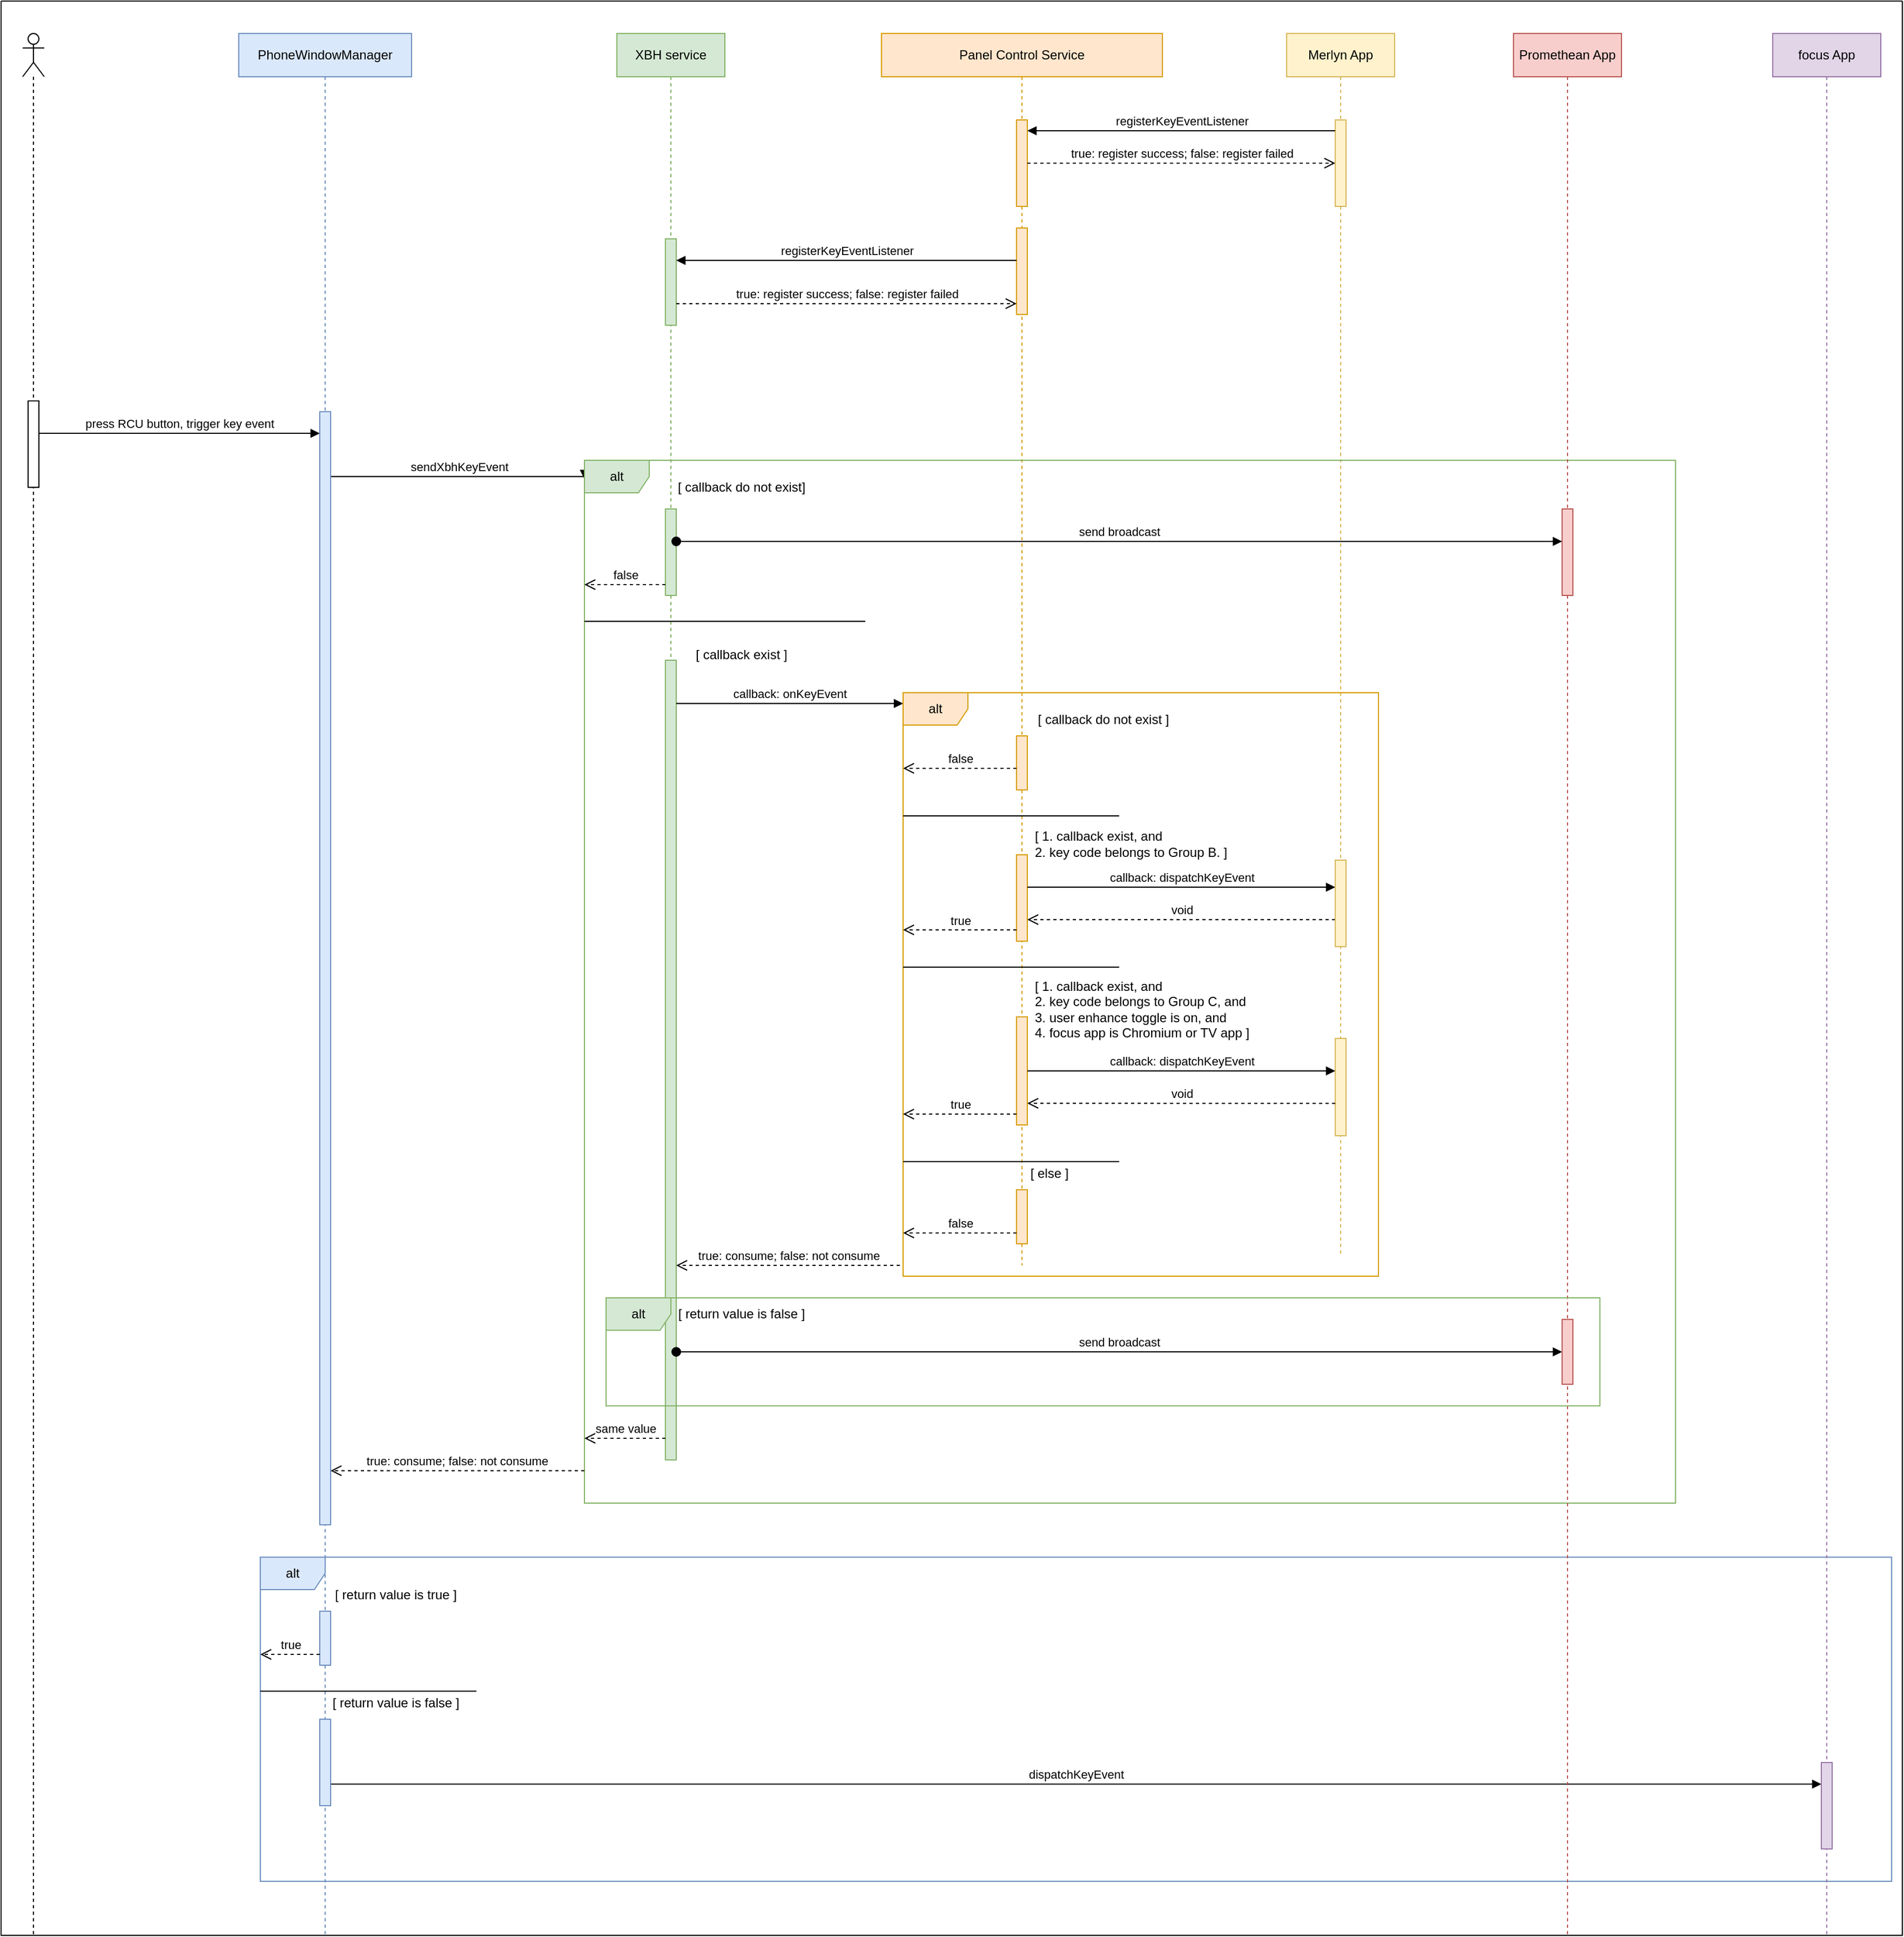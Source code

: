 <mxfile version="21.0.2" type="github">
  <diagram name="Page-1" id="Iv7mJayoe5ap2ETNNHTu">
    <mxGraphModel dx="2280" dy="1380" grid="1" gridSize="10" guides="1" tooltips="1" connect="1" arrows="1" fold="1" page="1" pageScale="1" pageWidth="850" pageHeight="1100" math="0" shadow="0">
      <root>
        <mxCell id="0" />
        <mxCell id="1" parent="0" />
        <mxCell id="XDO1bSZa6HCcQc958d6B-104" value="" style="swimlane;startSize=0;fillStyle=auto;strokeColor=default;gradientColor=default;" parent="1" vertex="1">
          <mxGeometry width="1760" height="1790" as="geometry">
            <mxRectangle width="50" height="40" as="alternateBounds" />
          </mxGeometry>
        </mxCell>
        <mxCell id="XDO1bSZa6HCcQc958d6B-17" value="press RCU button, trigger key event" style="html=1;verticalAlign=bottom;endArrow=block;edgeStyle=elbowEdgeStyle;elbow=vertical;curved=0;rounded=0;startArrow=none;" parent="XDO1bSZa6HCcQc958d6B-104" source="XDO1bSZa6HCcQc958d6B-19" target="XDO1bSZa6HCcQc958d6B-18" edge="1">
          <mxGeometry width="80" relative="1" as="geometry">
            <mxPoint x="395" y="510" as="sourcePoint" />
            <mxPoint x="245" y="410" as="targetPoint" />
            <Array as="points">
              <mxPoint x="235" y="400" />
            </Array>
            <mxPoint as="offset" />
          </mxGeometry>
        </mxCell>
        <mxCell id="XDO1bSZa6HCcQc958d6B-23" value="sendXbhKeyEvent" style="html=1;verticalAlign=bottom;endArrow=block;edgeStyle=elbowEdgeStyle;elbow=vertical;curved=0;rounded=0;entryX=0;entryY=0.018;entryDx=0;entryDy=0;entryPerimeter=0;" parent="XDO1bSZa6HCcQc958d6B-104" source="XDO1bSZa6HCcQc958d6B-18" target="XDO1bSZa6HCcQc958d6B-124" edge="1">
          <mxGeometry width="80" relative="1" as="geometry">
            <mxPoint x="295" y="420" as="sourcePoint" />
            <mxPoint x="450" y="450" as="targetPoint" />
            <Array as="points">
              <mxPoint x="530" y="440" />
              <mxPoint x="410" y="430" />
              <mxPoint x="455" y="410" />
            </Array>
          </mxGeometry>
        </mxCell>
        <mxCell id="XDO1bSZa6HCcQc958d6B-84" value="dispatchKeyEvent" style="html=1;verticalAlign=bottom;endArrow=block;edgeStyle=elbowEdgeStyle;elbow=vertical;curved=0;rounded=0;" parent="XDO1bSZa6HCcQc958d6B-104" source="XDO1bSZa6HCcQc958d6B-42" target="XDO1bSZa6HCcQc958d6B-85" edge="1">
          <mxGeometry width="80" relative="1" as="geometry">
            <mxPoint x="560" y="1270" as="sourcePoint" />
            <mxPoint x="1120" y="1355" as="targetPoint" />
            <Array as="points">
              <mxPoint x="860" y="1650" />
              <mxPoint x="370" y="1620" />
              <mxPoint x="740" y="1570" />
            </Array>
          </mxGeometry>
        </mxCell>
        <mxCell id="XDO1bSZa6HCcQc958d6B-86" value="alt" style="shape=umlFrame;whiteSpace=wrap;html=1;pointerEvents=0;fillColor=#dae8fc;strokeColor=#6c8ebf;" parent="XDO1bSZa6HCcQc958d6B-104" vertex="1">
          <mxGeometry x="240" y="1440" width="1510" height="300" as="geometry" />
        </mxCell>
        <mxCell id="XDO1bSZa6HCcQc958d6B-87" value="[ return value is true ]" style="text;html=1;align=center;verticalAlign=middle;resizable=0;points=[];autosize=1;strokeColor=none;fillColor=none;" parent="XDO1bSZa6HCcQc958d6B-104" vertex="1">
          <mxGeometry x="295" y="1460" width="140" height="30" as="geometry" />
        </mxCell>
        <mxCell id="XDO1bSZa6HCcQc958d6B-21" value="XBH service" style="shape=umlLifeline;perimeter=lifelinePerimeter;whiteSpace=wrap;html=1;container=1;dropTarget=0;collapsible=0;recursiveResize=0;outlineConnect=0;portConstraint=eastwest;newEdgeStyle={&quot;edgeStyle&quot;:&quot;elbowEdgeStyle&quot;,&quot;elbow&quot;:&quot;vertical&quot;,&quot;curved&quot;:0,&quot;rounded&quot;:0};fillColor=#d5e8d4;strokeColor=#82b366;" parent="XDO1bSZa6HCcQc958d6B-104" vertex="1">
          <mxGeometry x="570" y="30" width="100" height="1150" as="geometry" />
        </mxCell>
        <mxCell id="XDO1bSZa6HCcQc958d6B-121" value="" style="html=1;points=[];perimeter=orthogonalPerimeter;outlineConnect=0;targetShapes=umlLifeline;portConstraint=eastwest;newEdgeStyle={&quot;edgeStyle&quot;:&quot;elbowEdgeStyle&quot;,&quot;elbow&quot;:&quot;vertical&quot;,&quot;curved&quot;:0,&quot;rounded&quot;:0};fillStyle=auto;strokeColor=#82b366;fillColor=#d5e8d4;" parent="XDO1bSZa6HCcQc958d6B-21" vertex="1">
          <mxGeometry x="45" y="190" width="10" height="80" as="geometry" />
        </mxCell>
        <mxCell id="x0QpQ54GY_OKKBWYzhXL-3" value="" style="html=1;points=[];perimeter=orthogonalPerimeter;outlineConnect=0;targetShapes=umlLifeline;portConstraint=eastwest;newEdgeStyle={&quot;edgeStyle&quot;:&quot;elbowEdgeStyle&quot;,&quot;elbow&quot;:&quot;vertical&quot;,&quot;curved&quot;:0,&quot;rounded&quot;:0};fillColor=#d5e8d4;strokeColor=#82b366;" parent="XDO1bSZa6HCcQc958d6B-21" vertex="1">
          <mxGeometry x="45" y="440" width="10" height="80" as="geometry" />
        </mxCell>
        <mxCell id="XDO1bSZa6HCcQc958d6B-80" value="focus App" style="shape=umlLifeline;perimeter=lifelinePerimeter;whiteSpace=wrap;html=1;container=1;dropTarget=0;collapsible=0;recursiveResize=0;outlineConnect=0;portConstraint=eastwest;newEdgeStyle={&quot;edgeStyle&quot;:&quot;elbowEdgeStyle&quot;,&quot;elbow&quot;:&quot;vertical&quot;,&quot;curved&quot;:0,&quot;rounded&quot;:0};fillColor=#e1d5e7;strokeColor=#9673a6;" parent="XDO1bSZa6HCcQc958d6B-104" vertex="1">
          <mxGeometry x="1640" y="30" width="100" height="1760" as="geometry" />
        </mxCell>
        <mxCell id="XDO1bSZa6HCcQc958d6B-85" value="" style="html=1;points=[];perimeter=orthogonalPerimeter;outlineConnect=0;targetShapes=umlLifeline;portConstraint=eastwest;newEdgeStyle={&quot;edgeStyle&quot;:&quot;elbowEdgeStyle&quot;,&quot;elbow&quot;:&quot;vertical&quot;,&quot;curved&quot;:0,&quot;rounded&quot;:0};fillColor=#e1d5e7;strokeColor=#9673a6;" parent="XDO1bSZa6HCcQc958d6B-80" vertex="1">
          <mxGeometry x="45" y="1600" width="10" height="80" as="geometry" />
        </mxCell>
        <mxCell id="XDO1bSZa6HCcQc958d6B-44" value="Panel Control Service" style="shape=umlLifeline;perimeter=lifelinePerimeter;whiteSpace=wrap;html=1;container=1;dropTarget=0;collapsible=0;recursiveResize=0;outlineConnect=0;portConstraint=eastwest;newEdgeStyle={&quot;edgeStyle&quot;:&quot;elbowEdgeStyle&quot;,&quot;elbow&quot;:&quot;vertical&quot;,&quot;curved&quot;:0,&quot;rounded&quot;:0};fillColor=#ffe6cc;strokeColor=#d79b00;" parent="XDO1bSZa6HCcQc958d6B-104" vertex="1">
          <mxGeometry x="815" y="30" width="260" height="1140" as="geometry" />
        </mxCell>
        <mxCell id="XDO1bSZa6HCcQc958d6B-117" value="" style="html=1;points=[];perimeter=orthogonalPerimeter;outlineConnect=0;targetShapes=umlLifeline;portConstraint=eastwest;newEdgeStyle={&quot;edgeStyle&quot;:&quot;elbowEdgeStyle&quot;,&quot;elbow&quot;:&quot;vertical&quot;,&quot;curved&quot;:0,&quot;rounded&quot;:0};fillStyle=auto;strokeColor=#d79b00;fillColor=#ffe6cc;" parent="XDO1bSZa6HCcQc958d6B-44" vertex="1">
          <mxGeometry x="125" y="80" width="10" height="80" as="geometry" />
        </mxCell>
        <mxCell id="XDO1bSZa6HCcQc958d6B-120" value="" style="html=1;points=[];perimeter=orthogonalPerimeter;outlineConnect=0;targetShapes=umlLifeline;portConstraint=eastwest;newEdgeStyle={&quot;edgeStyle&quot;:&quot;elbowEdgeStyle&quot;,&quot;elbow&quot;:&quot;vertical&quot;,&quot;curved&quot;:0,&quot;rounded&quot;:0};fillStyle=auto;strokeColor=#d79b00;fillColor=#ffe6cc;" parent="XDO1bSZa6HCcQc958d6B-44" vertex="1">
          <mxGeometry x="125" y="180" width="10" height="80" as="geometry" />
        </mxCell>
        <mxCell id="bfMf8_w3wYduv8oGfDoK-2" value="" style="html=1;points=[];perimeter=orthogonalPerimeter;outlineConnect=0;targetShapes=umlLifeline;portConstraint=eastwest;newEdgeStyle={&quot;edgeStyle&quot;:&quot;elbowEdgeStyle&quot;,&quot;elbow&quot;:&quot;vertical&quot;,&quot;curved&quot;:0,&quot;rounded&quot;:0};fillColor=#ffe6cc;strokeColor=#d79b00;" parent="XDO1bSZa6HCcQc958d6B-44" vertex="1">
          <mxGeometry x="125" y="760" width="10" height="80" as="geometry" />
        </mxCell>
        <mxCell id="XDO1bSZa6HCcQc958d6B-79" value="Merlyn App" style="shape=umlLifeline;perimeter=lifelinePerimeter;whiteSpace=wrap;html=1;container=1;dropTarget=0;collapsible=0;recursiveResize=0;outlineConnect=0;portConstraint=eastwest;newEdgeStyle={&quot;edgeStyle&quot;:&quot;elbowEdgeStyle&quot;,&quot;elbow&quot;:&quot;vertical&quot;,&quot;curved&quot;:0,&quot;rounded&quot;:0};fillColor=#fff2cc;strokeColor=#d6b656;" parent="XDO1bSZa6HCcQc958d6B-104" vertex="1">
          <mxGeometry x="1190" y="30" width="100" height="1130" as="geometry" />
        </mxCell>
        <mxCell id="XDO1bSZa6HCcQc958d6B-116" value="" style="html=1;points=[];perimeter=orthogonalPerimeter;outlineConnect=0;targetShapes=umlLifeline;portConstraint=eastwest;newEdgeStyle={&quot;edgeStyle&quot;:&quot;elbowEdgeStyle&quot;,&quot;elbow&quot;:&quot;vertical&quot;,&quot;curved&quot;:0,&quot;rounded&quot;:0};fillStyle=auto;strokeColor=#d6b656;fillColor=#fff2cc;" parent="XDO1bSZa6HCcQc958d6B-79" vertex="1">
          <mxGeometry x="45" y="80" width="10" height="80" as="geometry" />
        </mxCell>
        <mxCell id="XDO1bSZa6HCcQc958d6B-22" value="" style="html=1;points=[];perimeter=orthogonalPerimeter;outlineConnect=0;targetShapes=umlLifeline;portConstraint=eastwest;newEdgeStyle={&quot;edgeStyle&quot;:&quot;elbowEdgeStyle&quot;,&quot;elbow&quot;:&quot;vertical&quot;,&quot;curved&quot;:0,&quot;rounded&quot;:0};fillColor=#d5e8d4;strokeColor=#82b366;" parent="XDO1bSZa6HCcQc958d6B-104" vertex="1">
          <mxGeometry x="615" y="610" width="10" height="740" as="geometry" />
        </mxCell>
        <mxCell id="XDO1bSZa6HCcQc958d6B-118" value="registerKeyEventListener" style="html=1;verticalAlign=bottom;endArrow=block;edgeStyle=elbowEdgeStyle;elbow=vertical;curved=0;rounded=0;" parent="XDO1bSZa6HCcQc958d6B-104" source="XDO1bSZa6HCcQc958d6B-116" target="XDO1bSZa6HCcQc958d6B-117" edge="1">
          <mxGeometry relative="1" as="geometry">
            <mxPoint x="1410" y="120" as="sourcePoint" />
            <Array as="points">
              <mxPoint x="1150" y="120" />
            </Array>
          </mxGeometry>
        </mxCell>
        <mxCell id="XDO1bSZa6HCcQc958d6B-119" value="true: register success; false: register failed" style="html=1;verticalAlign=bottom;endArrow=open;dashed=1;endSize=8;edgeStyle=elbowEdgeStyle;elbow=vertical;curved=0;rounded=0;" parent="XDO1bSZa6HCcQc958d6B-104" source="XDO1bSZa6HCcQc958d6B-117" target="XDO1bSZa6HCcQc958d6B-116" edge="1">
          <mxGeometry relative="1" as="geometry">
            <mxPoint x="1400" y="150" as="targetPoint" />
          </mxGeometry>
        </mxCell>
        <mxCell id="XDO1bSZa6HCcQc958d6B-124" value="alt" style="shape=umlFrame;whiteSpace=wrap;html=1;pointerEvents=0;fillStyle=auto;strokeColor=#82b366;fillColor=#d5e8d4;" parent="XDO1bSZa6HCcQc958d6B-104" vertex="1">
          <mxGeometry x="540" y="425" width="1010" height="965" as="geometry" />
        </mxCell>
        <mxCell id="XDO1bSZa6HCcQc958d6B-122" value="registerKeyEventListener" style="html=1;verticalAlign=bottom;endArrow=block;edgeStyle=elbowEdgeStyle;elbow=vertical;curved=0;rounded=0;" parent="XDO1bSZa6HCcQc958d6B-104" source="XDO1bSZa6HCcQc958d6B-120" target="XDO1bSZa6HCcQc958d6B-121" edge="1">
          <mxGeometry relative="1" as="geometry">
            <mxPoint x="690" y="220" as="sourcePoint" />
            <Array as="points">
              <mxPoint x="750" y="240" />
            </Array>
          </mxGeometry>
        </mxCell>
        <mxCell id="XDO1bSZa6HCcQc958d6B-123" value="true: register success; false: register failed" style="html=1;verticalAlign=bottom;endArrow=open;dashed=1;endSize=8;edgeStyle=elbowEdgeStyle;elbow=vertical;curved=0;rounded=0;" parent="XDO1bSZa6HCcQc958d6B-104" source="XDO1bSZa6HCcQc958d6B-121" target="XDO1bSZa6HCcQc958d6B-120" edge="1">
          <mxGeometry relative="1" as="geometry">
            <mxPoint x="690" y="295" as="targetPoint" />
            <Array as="points">
              <mxPoint x="800" y="280" />
            </Array>
          </mxGeometry>
        </mxCell>
        <mxCell id="XDO1bSZa6HCcQc958d6B-125" value="[ callback exist ]" style="text;html=1;align=center;verticalAlign=middle;resizable=0;points=[];autosize=1;strokeColor=none;fillColor=none;" parent="XDO1bSZa6HCcQc958d6B-104" vertex="1">
          <mxGeometry x="630" y="590" width="110" height="30" as="geometry" />
        </mxCell>
        <mxCell id="XDO1bSZa6HCcQc958d6B-46" value="callback: onKeyEvent" style="html=1;verticalAlign=bottom;endArrow=block;edgeStyle=elbowEdgeStyle;elbow=vertical;curved=0;rounded=0;" parent="XDO1bSZa6HCcQc958d6B-104" target="XDO1bSZa6HCcQc958d6B-106" edge="1">
          <mxGeometry relative="1" as="geometry">
            <mxPoint x="625" y="650" as="sourcePoint" />
            <Array as="points">
              <mxPoint x="765" y="650" />
              <mxPoint x="745" y="600" />
            </Array>
          </mxGeometry>
        </mxCell>
        <mxCell id="XDO1bSZa6HCcQc958d6B-106" value="alt" style="shape=umlFrame;whiteSpace=wrap;html=1;pointerEvents=0;fillStyle=auto;strokeColor=#d79b00;fillColor=#ffe6cc;" parent="XDO1bSZa6HCcQc958d6B-104" vertex="1">
          <mxGeometry x="835" y="640" width="440" height="540" as="geometry" />
        </mxCell>
        <mxCell id="XDO1bSZa6HCcQc958d6B-115" value="true: consume; false: not consume" style="html=1;verticalAlign=bottom;endArrow=open;dashed=1;endSize=8;edgeStyle=elbowEdgeStyle;elbow=vertical;curved=0;rounded=0;" parent="XDO1bSZa6HCcQc958d6B-104" edge="1">
          <mxGeometry relative="1" as="geometry">
            <mxPoint x="832" y="1170" as="sourcePoint" />
            <mxPoint x="625" y="1170" as="targetPoint" />
            <Array as="points">
              <mxPoint x="730" y="1170" />
              <mxPoint x="675" y="910" />
              <mxPoint x="835" y="911" />
            </Array>
          </mxGeometry>
        </mxCell>
        <mxCell id="x0QpQ54GY_OKKBWYzhXL-2" value="[ callback do not exist]" style="text;html=1;align=center;verticalAlign=middle;resizable=0;points=[];autosize=1;strokeColor=none;fillColor=none;" parent="XDO1bSZa6HCcQc958d6B-104" vertex="1">
          <mxGeometry x="615" y="435" width="140" height="30" as="geometry" />
        </mxCell>
        <mxCell id="x0QpQ54GY_OKKBWYzhXL-6" value="false" style="html=1;verticalAlign=bottom;endArrow=open;dashed=1;endSize=8;edgeStyle=elbowEdgeStyle;elbow=vertical;curved=0;rounded=0;" parent="XDO1bSZa6HCcQc958d6B-104" source="x0QpQ54GY_OKKBWYzhXL-3" edge="1">
          <mxGeometry relative="1" as="geometry">
            <mxPoint x="650" y="450" as="sourcePoint" />
            <mxPoint x="540" y="540" as="targetPoint" />
            <Array as="points">
              <mxPoint x="580" y="540" />
              <mxPoint x="550" y="503" />
            </Array>
          </mxGeometry>
        </mxCell>
        <mxCell id="x0QpQ54GY_OKKBWYzhXL-7" value="" style="line;strokeWidth=1;fillColor=none;align=left;verticalAlign=middle;spacingTop=-1;spacingLeft=3;spacingRight=3;rotatable=0;labelPosition=right;points=[];portConstraint=eastwest;strokeColor=inherit;" parent="XDO1bSZa6HCcQc958d6B-104" vertex="1">
          <mxGeometry x="540" y="570" width="260" height="8" as="geometry" />
        </mxCell>
        <mxCell id="x0QpQ54GY_OKKBWYzhXL-8" value="[ callback do not exist ]" style="text;html=1;align=center;verticalAlign=middle;resizable=0;points=[];autosize=1;strokeColor=none;fillColor=none;" parent="XDO1bSZa6HCcQc958d6B-104" vertex="1">
          <mxGeometry x="950" y="650" width="140" height="30" as="geometry" />
        </mxCell>
        <mxCell id="x0QpQ54GY_OKKBWYzhXL-9" value="" style="html=1;points=[];perimeter=orthogonalPerimeter;outlineConnect=0;targetShapes=umlLifeline;portConstraint=eastwest;newEdgeStyle={&quot;edgeStyle&quot;:&quot;elbowEdgeStyle&quot;,&quot;elbow&quot;:&quot;vertical&quot;,&quot;curved&quot;:0,&quot;rounded&quot;:0};fillColor=#ffe6cc;strokeColor=#d79b00;" parent="XDO1bSZa6HCcQc958d6B-104" vertex="1">
          <mxGeometry x="940" y="680" width="10" height="50" as="geometry" />
        </mxCell>
        <mxCell id="x0QpQ54GY_OKKBWYzhXL-23" value="[ return value is false ]" style="text;html=1;align=center;verticalAlign=middle;resizable=0;points=[];autosize=1;strokeColor=none;fillColor=none;" parent="XDO1bSZa6HCcQc958d6B-104" vertex="1">
          <mxGeometry x="295" y="1560" width="140" height="30" as="geometry" />
        </mxCell>
        <mxCell id="x0QpQ54GY_OKKBWYzhXL-13" value="" style="html=1;points=[];perimeter=orthogonalPerimeter;outlineConnect=0;targetShapes=umlLifeline;portConstraint=eastwest;newEdgeStyle={&quot;edgeStyle&quot;:&quot;elbowEdgeStyle&quot;,&quot;elbow&quot;:&quot;vertical&quot;,&quot;curved&quot;:0,&quot;rounded&quot;:0};fillColor=#ffe6cc;strokeColor=#d79b00;" parent="XDO1bSZa6HCcQc958d6B-104" vertex="1">
          <mxGeometry x="940" y="940" width="10" height="100" as="geometry" />
        </mxCell>
        <mxCell id="XDO1bSZa6HCcQc958d6B-81" value="" style="html=1;points=[];perimeter=orthogonalPerimeter;outlineConnect=0;targetShapes=umlLifeline;portConstraint=eastwest;newEdgeStyle={&quot;edgeStyle&quot;:&quot;elbowEdgeStyle&quot;,&quot;elbow&quot;:&quot;vertical&quot;,&quot;curved&quot;:0,&quot;rounded&quot;:0};fillColor=#fff2cc;strokeColor=#d6b656;" parent="XDO1bSZa6HCcQc958d6B-104" vertex="1">
          <mxGeometry x="1235" y="960" width="10" height="90" as="geometry" />
        </mxCell>
        <mxCell id="XDO1bSZa6HCcQc958d6B-82" value="callback: dispatchKeyEvent" style="html=1;verticalAlign=bottom;endArrow=block;edgeStyle=elbowEdgeStyle;elbow=vertical;curved=0;rounded=0;" parent="XDO1bSZa6HCcQc958d6B-104" source="x0QpQ54GY_OKKBWYzhXL-13" target="XDO1bSZa6HCcQc958d6B-81" edge="1">
          <mxGeometry relative="1" as="geometry">
            <mxPoint x="1025" y="970" as="sourcePoint" />
            <Array as="points">
              <mxPoint x="1100" y="990" />
            </Array>
          </mxGeometry>
        </mxCell>
        <mxCell id="XDO1bSZa6HCcQc958d6B-45" value="" style="html=1;points=[];perimeter=orthogonalPerimeter;outlineConnect=0;targetShapes=umlLifeline;portConstraint=eastwest;newEdgeStyle={&quot;edgeStyle&quot;:&quot;elbowEdgeStyle&quot;,&quot;elbow&quot;:&quot;vertical&quot;,&quot;curved&quot;:0,&quot;rounded&quot;:0};fillColor=#ffe6cc;strokeColor=#d79b00;" parent="XDO1bSZa6HCcQc958d6B-104" vertex="1">
          <mxGeometry x="940" y="1100" width="10" height="50" as="geometry" />
        </mxCell>
        <mxCell id="XDO1bSZa6HCcQc958d6B-109" value="[ 1. callback exist, and&lt;br&gt;2. key code belongs to Group C, and&lt;br&gt;3. user enhance toggle is on, and&lt;br&gt;4. focus app is Chromium or TV app ]" style="text;html=1;align=left;verticalAlign=middle;resizable=0;points=[];autosize=1;strokeColor=none;fillColor=none;" parent="XDO1bSZa6HCcQc958d6B-104" vertex="1">
          <mxGeometry x="955" y="898" width="220" height="70" as="geometry" />
        </mxCell>
        <mxCell id="x0QpQ54GY_OKKBWYzhXL-11" value="" style="line;strokeWidth=1;fillColor=none;align=left;verticalAlign=middle;spacingTop=-1;spacingLeft=3;spacingRight=3;rotatable=0;labelPosition=right;points=[];portConstraint=eastwest;strokeColor=inherit;" parent="XDO1bSZa6HCcQc958d6B-104" vertex="1">
          <mxGeometry x="835" y="890" width="200" height="8" as="geometry" />
        </mxCell>
        <mxCell id="x0QpQ54GY_OKKBWYzhXL-14" value="true" style="html=1;verticalAlign=bottom;endArrow=open;dashed=1;endSize=8;edgeStyle=elbowEdgeStyle;elbow=vertical;curved=0;rounded=0;" parent="XDO1bSZa6HCcQc958d6B-104" edge="1">
          <mxGeometry relative="1" as="geometry">
            <mxPoint x="940" y="1030" as="sourcePoint" />
            <mxPoint x="835" y="1030" as="targetPoint" />
          </mxGeometry>
        </mxCell>
        <mxCell id="x0QpQ54GY_OKKBWYzhXL-15" value="" style="line;strokeWidth=1;fillColor=none;align=left;verticalAlign=middle;spacingTop=-1;spacingLeft=3;spacingRight=3;rotatable=0;labelPosition=right;points=[];portConstraint=eastwest;strokeColor=inherit;" parent="XDO1bSZa6HCcQc958d6B-104" vertex="1">
          <mxGeometry x="835" y="1070" width="200" height="8" as="geometry" />
        </mxCell>
        <mxCell id="x0QpQ54GY_OKKBWYzhXL-16" value="false" style="html=1;verticalAlign=bottom;endArrow=open;dashed=1;endSize=8;edgeStyle=elbowEdgeStyle;elbow=vertical;curved=0;rounded=0;" parent="XDO1bSZa6HCcQc958d6B-104" edge="1">
          <mxGeometry relative="1" as="geometry">
            <mxPoint x="940" y="1140" as="sourcePoint" />
            <mxPoint x="835" y="1140" as="targetPoint" />
          </mxGeometry>
        </mxCell>
        <mxCell id="K9nR4HfA2Bd_SZhwCVlf-3" value="[ 1. callback exist, and&lt;br&gt;2. key code belongs to Group B. ]" style="text;html=1;align=left;verticalAlign=middle;resizable=0;points=[];autosize=1;strokeColor=none;fillColor=none;" parent="XDO1bSZa6HCcQc958d6B-104" vertex="1">
          <mxGeometry x="955" y="760" width="200" height="40" as="geometry" />
        </mxCell>
        <mxCell id="K9nR4HfA2Bd_SZhwCVlf-5" value="callback: dispatchKeyEvent" style="html=1;verticalAlign=bottom;endArrow=block;edgeStyle=elbowEdgeStyle;elbow=vertical;curved=0;rounded=0;" parent="XDO1bSZa6HCcQc958d6B-104" edge="1">
          <mxGeometry relative="1" as="geometry">
            <mxPoint x="950" y="820" as="sourcePoint" />
            <mxPoint x="1235" y="820" as="targetPoint" />
            <Array as="points">
              <mxPoint x="1090" y="820" />
            </Array>
          </mxGeometry>
        </mxCell>
        <mxCell id="K9nR4HfA2Bd_SZhwCVlf-6" value="void" style="html=1;verticalAlign=bottom;endArrow=open;dashed=1;endSize=8;edgeStyle=elbowEdgeStyle;elbow=vertical;curved=0;rounded=0;" parent="XDO1bSZa6HCcQc958d6B-104" edge="1">
          <mxGeometry relative="1" as="geometry">
            <mxPoint x="1235" y="850" as="sourcePoint" />
            <mxPoint x="950" y="850" as="targetPoint" />
          </mxGeometry>
        </mxCell>
        <mxCell id="K9nR4HfA2Bd_SZhwCVlf-7" value="true" style="html=1;verticalAlign=bottom;endArrow=open;dashed=1;endSize=8;edgeStyle=elbowEdgeStyle;elbow=vertical;curved=0;rounded=0;" parent="XDO1bSZa6HCcQc958d6B-104" edge="1">
          <mxGeometry relative="1" as="geometry">
            <mxPoint x="940" y="859.44" as="sourcePoint" />
            <mxPoint x="835" y="859.44" as="targetPoint" />
          </mxGeometry>
        </mxCell>
        <mxCell id="bfMf8_w3wYduv8oGfDoK-3" value="" style="html=1;points=[];perimeter=orthogonalPerimeter;outlineConnect=0;targetShapes=umlLifeline;portConstraint=eastwest;newEdgeStyle={&quot;edgeStyle&quot;:&quot;elbowEdgeStyle&quot;,&quot;elbow&quot;:&quot;vertical&quot;,&quot;curved&quot;:0,&quot;rounded&quot;:0};fillColor=#fff2cc;strokeColor=#d6b656;" parent="XDO1bSZa6HCcQc958d6B-104" vertex="1">
          <mxGeometry x="1235" y="795" width="10" height="80" as="geometry" />
        </mxCell>
        <mxCell id="bfMf8_w3wYduv8oGfDoK-4" value="[ else ]" style="text;html=1;align=center;verticalAlign=middle;resizable=0;points=[];autosize=1;strokeColor=none;fillColor=none;" parent="XDO1bSZa6HCcQc958d6B-104" vertex="1">
          <mxGeometry x="940" y="1070" width="60" height="30" as="geometry" />
        </mxCell>
        <mxCell id="bfMf8_w3wYduv8oGfDoK-5" value="void" style="html=1;verticalAlign=bottom;endArrow=open;dashed=1;endSize=8;edgeStyle=elbowEdgeStyle;elbow=vertical;curved=0;rounded=0;" parent="XDO1bSZa6HCcQc958d6B-104" edge="1">
          <mxGeometry relative="1" as="geometry">
            <mxPoint x="1235" y="1020.15" as="sourcePoint" />
            <mxPoint x="950" y="1020.15" as="targetPoint" />
          </mxGeometry>
        </mxCell>
        <mxCell id="XDO1bSZa6HCcQc958d6B-16" value="" style="shape=umlLifeline;perimeter=lifelinePerimeter;whiteSpace=wrap;html=1;container=1;dropTarget=0;collapsible=0;recursiveResize=0;outlineConnect=0;portConstraint=eastwest;newEdgeStyle={&quot;edgeStyle&quot;:&quot;elbowEdgeStyle&quot;,&quot;elbow&quot;:&quot;vertical&quot;,&quot;curved&quot;:0,&quot;rounded&quot;:0};participant=umlActor;" parent="XDO1bSZa6HCcQc958d6B-104" vertex="1">
          <mxGeometry x="20" y="30" width="20" height="1760" as="geometry" />
        </mxCell>
        <mxCell id="XDO1bSZa6HCcQc958d6B-19" value="" style="html=1;points=[];perimeter=orthogonalPerimeter;outlineConnect=0;targetShapes=umlLifeline;portConstraint=eastwest;newEdgeStyle={&quot;edgeStyle&quot;:&quot;elbowEdgeStyle&quot;,&quot;elbow&quot;:&quot;vertical&quot;,&quot;curved&quot;:0,&quot;rounded&quot;:0};" parent="XDO1bSZa6HCcQc958d6B-16" vertex="1">
          <mxGeometry x="5" y="340" width="10" height="80" as="geometry" />
        </mxCell>
        <mxCell id="XDO1bSZa6HCcQc958d6B-11" value="PhoneWindowManager" style="shape=umlLifeline;perimeter=lifelinePerimeter;whiteSpace=wrap;html=1;container=0;dropTarget=0;collapsible=0;recursiveResize=0;outlineConnect=0;portConstraint=eastwest;newEdgeStyle={&quot;edgeStyle&quot;:&quot;elbowEdgeStyle&quot;,&quot;elbow&quot;:&quot;vertical&quot;,&quot;curved&quot;:0,&quot;rounded&quot;:0};fillColor=#dae8fc;strokeColor=#6c8ebf;" parent="XDO1bSZa6HCcQc958d6B-104" vertex="1">
          <mxGeometry x="220" y="30" width="160" height="1760" as="geometry" />
        </mxCell>
        <mxCell id="XDO1bSZa6HCcQc958d6B-18" value="" style="html=1;points=[];perimeter=orthogonalPerimeter;outlineConnect=0;targetShapes=umlLifeline;portConstraint=eastwest;newEdgeStyle={&quot;edgeStyle&quot;:&quot;elbowEdgeStyle&quot;,&quot;elbow&quot;:&quot;vertical&quot;,&quot;curved&quot;:0,&quot;rounded&quot;:0};fillColor=#dae8fc;strokeColor=#6c8ebf;" parent="XDO1bSZa6HCcQc958d6B-11" vertex="1">
          <mxGeometry x="75" y="350" width="10" height="1030" as="geometry" />
        </mxCell>
        <mxCell id="x0QpQ54GY_OKKBWYzhXL-19" value="" style="html=1;points=[];perimeter=orthogonalPerimeter;outlineConnect=0;targetShapes=umlLifeline;portConstraint=eastwest;newEdgeStyle={&quot;edgeStyle&quot;:&quot;elbowEdgeStyle&quot;,&quot;elbow&quot;:&quot;vertical&quot;,&quot;curved&quot;:0,&quot;rounded&quot;:0};fillColor=#dae8fc;strokeColor=#6c8ebf;" parent="XDO1bSZa6HCcQc958d6B-11" vertex="1">
          <mxGeometry x="75" y="1460" width="10" height="50" as="geometry" />
        </mxCell>
        <mxCell id="XDO1bSZa6HCcQc958d6B-42" value="" style="html=1;points=[];perimeter=orthogonalPerimeter;outlineConnect=0;targetShapes=umlLifeline;portConstraint=eastwest;newEdgeStyle={&quot;edgeStyle&quot;:&quot;elbowEdgeStyle&quot;,&quot;elbow&quot;:&quot;vertical&quot;,&quot;curved&quot;:0,&quot;rounded&quot;:0};fillColor=#dae8fc;strokeColor=#6c8ebf;" parent="XDO1bSZa6HCcQc958d6B-11" vertex="1">
          <mxGeometry x="75" y="1560" width="10" height="80" as="geometry" />
        </mxCell>
        <mxCell id="x0QpQ54GY_OKKBWYzhXL-10" value="false" style="html=1;verticalAlign=bottom;endArrow=open;dashed=1;endSize=8;edgeStyle=elbowEdgeStyle;elbow=horizontal;curved=0;rounded=0;" parent="XDO1bSZa6HCcQc958d6B-104" edge="1">
          <mxGeometry relative="1" as="geometry">
            <mxPoint x="940" y="710" as="sourcePoint" />
            <mxPoint x="835" y="710" as="targetPoint" />
          </mxGeometry>
        </mxCell>
        <mxCell id="x0QpQ54GY_OKKBWYzhXL-17" value="same value" style="html=1;verticalAlign=bottom;endArrow=open;dashed=1;endSize=8;edgeStyle=elbowEdgeStyle;elbow=vertical;curved=0;rounded=0;" parent="XDO1bSZa6HCcQc958d6B-104" edge="1">
          <mxGeometry relative="1" as="geometry">
            <mxPoint x="615" y="1330" as="sourcePoint" />
            <mxPoint x="540" y="1330" as="targetPoint" />
          </mxGeometry>
        </mxCell>
        <mxCell id="x0QpQ54GY_OKKBWYzhXL-18" value="true: consume; false: not consume" style="html=1;verticalAlign=bottom;endArrow=open;dashed=1;endSize=8;edgeStyle=elbowEdgeStyle;elbow=vertical;curved=0;rounded=0;" parent="XDO1bSZa6HCcQc958d6B-104" edge="1">
          <mxGeometry x="0.004" relative="1" as="geometry">
            <mxPoint x="540" y="1360" as="sourcePoint" />
            <mxPoint x="305" y="1360" as="targetPoint" />
            <mxPoint as="offset" />
          </mxGeometry>
        </mxCell>
        <mxCell id="x0QpQ54GY_OKKBWYzhXL-21" value="true" style="html=1;verticalAlign=bottom;endArrow=open;dashed=1;endSize=8;edgeStyle=elbowEdgeStyle;elbow=vertical;curved=0;rounded=0;" parent="XDO1bSZa6HCcQc958d6B-104" edge="1">
          <mxGeometry relative="1" as="geometry">
            <mxPoint x="295" y="1530" as="sourcePoint" />
            <mxPoint x="240" y="1530" as="targetPoint" />
          </mxGeometry>
        </mxCell>
        <mxCell id="x0QpQ54GY_OKKBWYzhXL-22" value="" style="line;strokeWidth=1;fillColor=none;align=left;verticalAlign=middle;spacingTop=-1;spacingLeft=3;spacingRight=3;rotatable=0;labelPosition=right;points=[];portConstraint=eastwest;strokeColor=inherit;" parent="XDO1bSZa6HCcQc958d6B-104" vertex="1">
          <mxGeometry x="240" y="1560" width="200" height="8" as="geometry" />
        </mxCell>
        <mxCell id="K9nR4HfA2Bd_SZhwCVlf-1" value="" style="line;strokeWidth=1;fillColor=none;align=left;verticalAlign=middle;spacingTop=-1;spacingLeft=3;spacingRight=3;rotatable=0;labelPosition=right;points=[];portConstraint=eastwest;strokeColor=inherit;container=0;" parent="XDO1bSZa6HCcQc958d6B-104" vertex="1">
          <mxGeometry x="835" y="750" width="200" height="8" as="geometry" />
        </mxCell>
        <mxCell id="ZC-O53FpfWNSA7e3AFn9-1" value="Promethean App" style="shape=umlLifeline;perimeter=lifelinePerimeter;whiteSpace=wrap;html=1;container=1;dropTarget=0;collapsible=0;recursiveResize=0;outlineConnect=0;portConstraint=eastwest;newEdgeStyle={&quot;edgeStyle&quot;:&quot;elbowEdgeStyle&quot;,&quot;elbow&quot;:&quot;vertical&quot;,&quot;curved&quot;:0,&quot;rounded&quot;:0};fillColor=#f8cecc;strokeColor=#b85450;" vertex="1" parent="XDO1bSZa6HCcQc958d6B-104">
          <mxGeometry x="1400" y="30" width="100" height="1760" as="geometry" />
        </mxCell>
        <mxCell id="ZC-O53FpfWNSA7e3AFn9-6" value="" style="html=1;points=[];perimeter=orthogonalPerimeter;outlineConnect=0;targetShapes=umlLifeline;portConstraint=eastwest;newEdgeStyle={&quot;edgeStyle&quot;:&quot;elbowEdgeStyle&quot;,&quot;elbow&quot;:&quot;vertical&quot;,&quot;curved&quot;:0,&quot;rounded&quot;:0};fillColor=#f8cecc;strokeColor=#b85450;" vertex="1" parent="ZC-O53FpfWNSA7e3AFn9-1">
          <mxGeometry x="45" y="440" width="10" height="80" as="geometry" />
        </mxCell>
        <mxCell id="ZC-O53FpfWNSA7e3AFn9-3" value="send broadcast" style="html=1;verticalAlign=bottom;startArrow=oval;startFill=1;endArrow=block;startSize=8;edgeStyle=elbowEdgeStyle;elbow=vertical;curved=0;rounded=0;" edge="1" parent="XDO1bSZa6HCcQc958d6B-104">
          <mxGeometry width="60" relative="1" as="geometry">
            <mxPoint x="625" y="1250" as="sourcePoint" />
            <mxPoint x="1445" y="1250" as="targetPoint" />
          </mxGeometry>
        </mxCell>
        <mxCell id="ZC-O53FpfWNSA7e3AFn9-4" value="alt" style="shape=umlFrame;whiteSpace=wrap;html=1;pointerEvents=0;fillColor=#d5e8d4;strokeColor=#82b366;" vertex="1" parent="XDO1bSZa6HCcQc958d6B-104">
          <mxGeometry x="560" y="1200" width="920" height="100" as="geometry" />
        </mxCell>
        <mxCell id="ZC-O53FpfWNSA7e3AFn9-5" value="[ return value is false ]" style="text;html=1;align=center;verticalAlign=middle;resizable=0;points=[];autosize=1;strokeColor=none;fillColor=none;" vertex="1" parent="XDO1bSZa6HCcQc958d6B-104">
          <mxGeometry x="615" y="1200" width="140" height="30" as="geometry" />
        </mxCell>
        <mxCell id="ZC-O53FpfWNSA7e3AFn9-2" value="" style="html=1;points=[];perimeter=orthogonalPerimeter;outlineConnect=0;targetShapes=umlLifeline;portConstraint=eastwest;newEdgeStyle={&quot;edgeStyle&quot;:&quot;elbowEdgeStyle&quot;,&quot;elbow&quot;:&quot;vertical&quot;,&quot;curved&quot;:0,&quot;rounded&quot;:0};fillColor=#f8cecc;strokeColor=#b85450;" vertex="1" parent="XDO1bSZa6HCcQc958d6B-104">
          <mxGeometry x="1445" y="1220" width="10" height="60" as="geometry" />
        </mxCell>
        <mxCell id="ZC-O53FpfWNSA7e3AFn9-8" value="send broadcast" style="html=1;verticalAlign=bottom;startArrow=oval;startFill=1;endArrow=block;startSize=8;edgeStyle=elbowEdgeStyle;elbow=vertical;curved=0;rounded=0;" edge="1" parent="XDO1bSZa6HCcQc958d6B-104">
          <mxGeometry width="60" relative="1" as="geometry">
            <mxPoint x="625" y="500" as="sourcePoint" />
            <mxPoint x="1445" y="500" as="targetPoint" />
          </mxGeometry>
        </mxCell>
      </root>
    </mxGraphModel>
  </diagram>
</mxfile>
